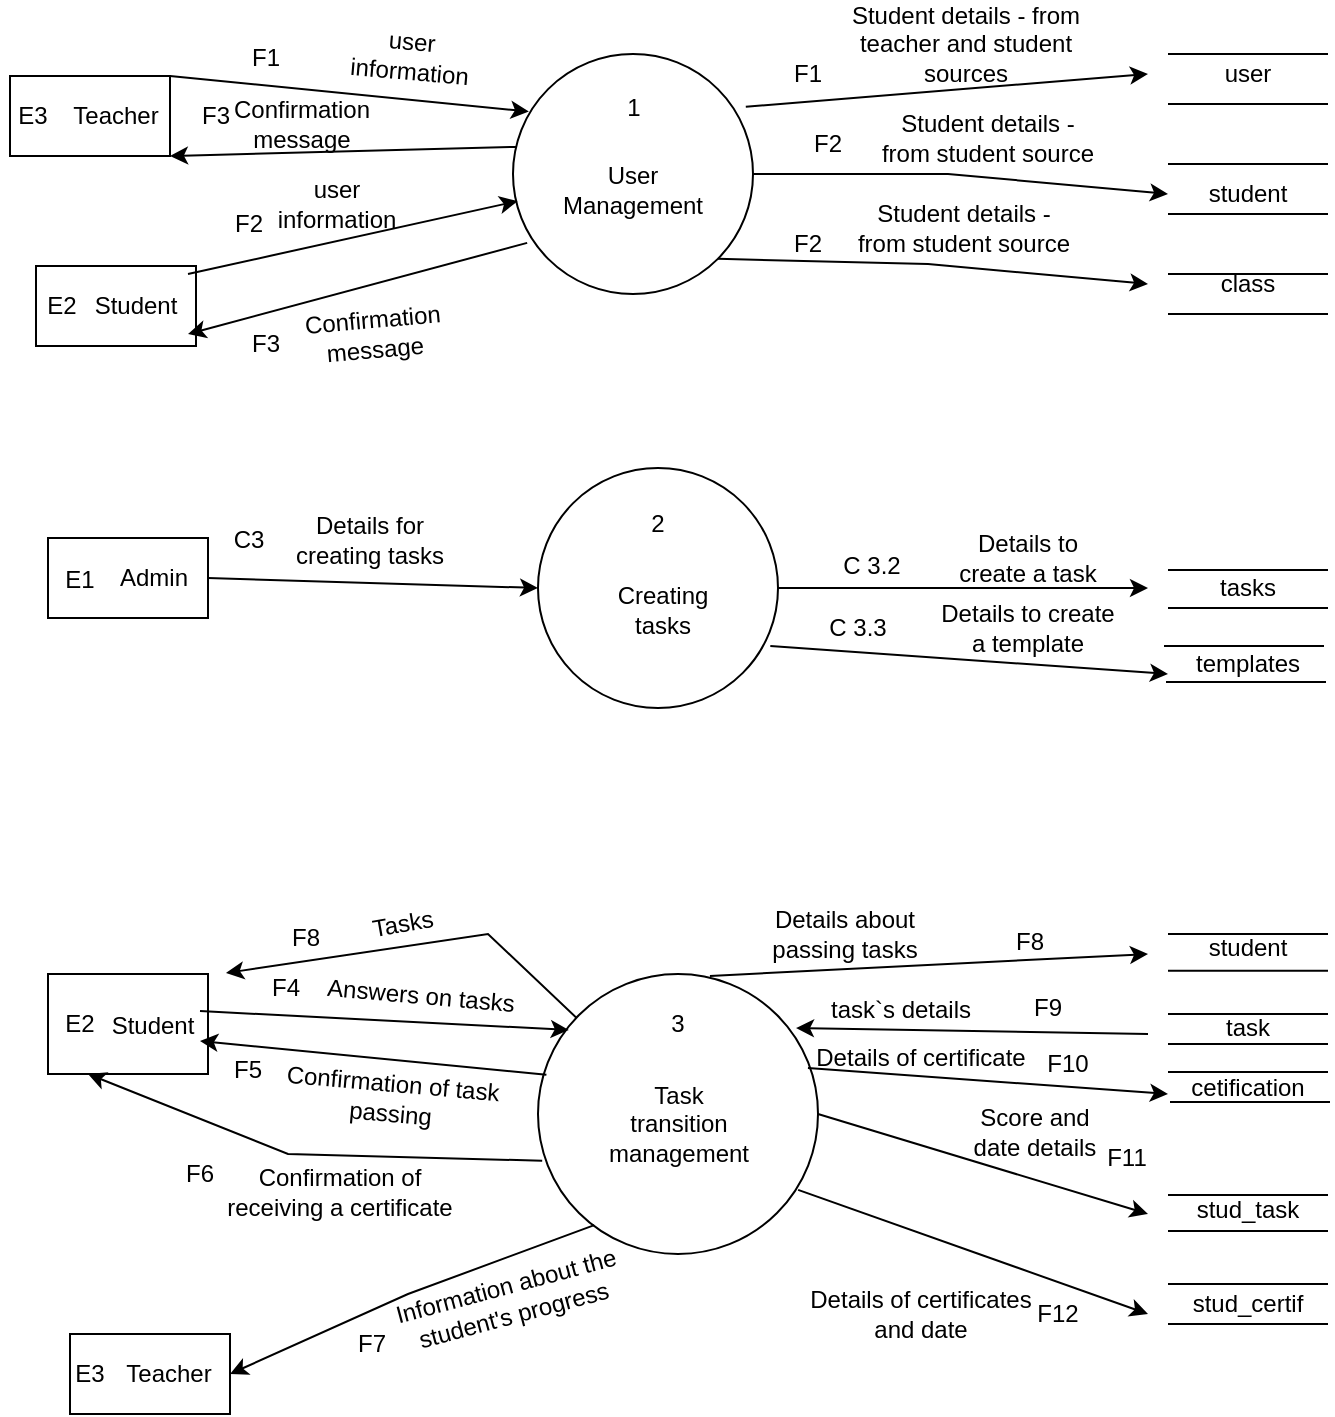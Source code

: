 <mxfile version="20.6.1" type="device"><diagram id="iu-UU2fmDY8eRV1rPa_K" name="Page-1"><mxGraphModel dx="1662" dy="865" grid="1" gridSize="10" guides="1" tooltips="1" connect="1" arrows="1" fold="1" page="1" pageScale="1" pageWidth="850" pageHeight="1100" math="0" shadow="0"><root><mxCell id="0"/><mxCell id="1" parent="0"/><mxCell id="iR3tr9O7Zeu7T0mtwQt9-1" value="" style="ellipse;whiteSpace=wrap;html=1;aspect=fixed;" parent="1" vertex="1"><mxGeometry x="352.5" y="40" width="120" height="120" as="geometry"/></mxCell><mxCell id="iR3tr9O7Zeu7T0mtwQt9-2" value="User Management" style="text;html=1;strokeColor=none;fillColor=none;align=center;verticalAlign=middle;whiteSpace=wrap;rounded=0;" parent="1" vertex="1"><mxGeometry x="375" y="80" width="75" height="55" as="geometry"/></mxCell><mxCell id="iR3tr9O7Zeu7T0mtwQt9-3" value="1" style="text;html=1;strokeColor=none;fillColor=none;align=center;verticalAlign=middle;whiteSpace=wrap;rounded=0;" parent="1" vertex="1"><mxGeometry x="383" y="52" width="60" height="30" as="geometry"/></mxCell><mxCell id="iR3tr9O7Zeu7T0mtwQt9-4" value="" style="endArrow=none;html=1;rounded=0;" parent="1" edge="1"><mxGeometry width="50" height="50" relative="1" as="geometry"><mxPoint x="680" y="65" as="sourcePoint"/><mxPoint x="760" y="65" as="targetPoint"/><Array as="points"/></mxGeometry></mxCell><mxCell id="iR3tr9O7Zeu7T0mtwQt9-5" value="" style="endArrow=none;html=1;rounded=0;" parent="1" edge="1"><mxGeometry width="50" height="50" relative="1" as="geometry"><mxPoint x="680" y="40" as="sourcePoint"/><mxPoint x="760" y="40" as="targetPoint"/><Array as="points"><mxPoint x="760" y="40"/></Array></mxGeometry></mxCell><mxCell id="iR3tr9O7Zeu7T0mtwQt9-6" value="user" style="text;html=1;strokeColor=none;fillColor=none;align=center;verticalAlign=middle;whiteSpace=wrap;rounded=0;" parent="1" vertex="1"><mxGeometry x="690" y="35" width="60" height="30" as="geometry"/></mxCell><mxCell id="iR3tr9O7Zeu7T0mtwQt9-7" value="" style="endArrow=none;html=1;rounded=0;" parent="1" edge="1"><mxGeometry width="50" height="50" relative="1" as="geometry"><mxPoint x="680" y="95" as="sourcePoint"/><mxPoint x="760" y="95" as="targetPoint"/></mxGeometry></mxCell><mxCell id="iR3tr9O7Zeu7T0mtwQt9-8" value="" style="endArrow=none;html=1;rounded=0;" parent="1" edge="1"><mxGeometry width="50" height="50" relative="1" as="geometry"><mxPoint x="680" y="120" as="sourcePoint"/><mxPoint x="760" y="120" as="targetPoint"/></mxGeometry></mxCell><mxCell id="iR3tr9O7Zeu7T0mtwQt9-9" value="student" style="text;html=1;strokeColor=none;fillColor=none;align=center;verticalAlign=middle;whiteSpace=wrap;rounded=0;" parent="1" vertex="1"><mxGeometry x="690" y="95" width="60" height="30" as="geometry"/></mxCell><mxCell id="iR3tr9O7Zeu7T0mtwQt9-10" value="" style="endArrow=none;html=1;rounded=0;" parent="1" edge="1"><mxGeometry width="50" height="50" relative="1" as="geometry"><mxPoint x="680" y="150" as="sourcePoint"/><mxPoint x="760" y="150" as="targetPoint"/><Array as="points"/></mxGeometry></mxCell><mxCell id="iR3tr9O7Zeu7T0mtwQt9-11" value="" style="endArrow=none;html=1;rounded=0;" parent="1" edge="1"><mxGeometry width="50" height="50" relative="1" as="geometry"><mxPoint x="680" y="170" as="sourcePoint"/><mxPoint x="760" y="170" as="targetPoint"/></mxGeometry></mxCell><mxCell id="iR3tr9O7Zeu7T0mtwQt9-12" value="class" style="text;html=1;strokeColor=none;fillColor=none;align=center;verticalAlign=middle;whiteSpace=wrap;rounded=0;" parent="1" vertex="1"><mxGeometry x="690" y="140" width="60" height="30" as="geometry"/></mxCell><mxCell id="iR3tr9O7Zeu7T0mtwQt9-13" value="" style="endArrow=classic;html=1;rounded=0;exitX=0.97;exitY=0.22;exitDx=0;exitDy=0;exitPerimeter=0;" parent="1" source="iR3tr9O7Zeu7T0mtwQt9-1" edge="1"><mxGeometry width="50" height="50" relative="1" as="geometry"><mxPoint x="500" y="75" as="sourcePoint"/><mxPoint x="670" y="50" as="targetPoint"/></mxGeometry></mxCell><mxCell id="iR3tr9O7Zeu7T0mtwQt9-17" value="Student details - from teacher and student sources" style="text;html=1;strokeColor=none;fillColor=none;align=center;verticalAlign=middle;whiteSpace=wrap;rounded=0;" parent="1" vertex="1"><mxGeometry x="519" y="20" width="120" height="30" as="geometry"/></mxCell><mxCell id="iR3tr9O7Zeu7T0mtwQt9-18" value="F1" style="text;html=1;strokeColor=none;fillColor=none;align=center;verticalAlign=middle;whiteSpace=wrap;rounded=0;" parent="1" vertex="1"><mxGeometry x="470" y="35" width="60" height="30" as="geometry"/></mxCell><mxCell id="iR3tr9O7Zeu7T0mtwQt9-19" value="" style="endArrow=classic;html=1;rounded=0;exitX=1;exitY=0.5;exitDx=0;exitDy=0;" parent="1" source="iR3tr9O7Zeu7T0mtwQt9-1" edge="1"><mxGeometry width="50" height="50" relative="1" as="geometry"><mxPoint x="477.6" y="67.6" as="sourcePoint"/><mxPoint x="680" y="110" as="targetPoint"/><Array as="points"><mxPoint x="570" y="100"/></Array></mxGeometry></mxCell><mxCell id="iR3tr9O7Zeu7T0mtwQt9-20" value="Student details - from student source" style="text;html=1;strokeColor=none;fillColor=none;align=center;verticalAlign=middle;whiteSpace=wrap;rounded=0;" parent="1" vertex="1"><mxGeometry x="535" y="67" width="110" height="30" as="geometry"/></mxCell><mxCell id="iR3tr9O7Zeu7T0mtwQt9-21" value="" style="endArrow=classic;html=1;rounded=0;exitX=1;exitY=1;exitDx=0;exitDy=0;" parent="1" source="iR3tr9O7Zeu7T0mtwQt9-1" edge="1"><mxGeometry width="50" height="50" relative="1" as="geometry"><mxPoint x="460" y="125" as="sourcePoint"/><mxPoint x="670" y="155" as="targetPoint"/><Array as="points"><mxPoint x="560" y="145"/></Array></mxGeometry></mxCell><mxCell id="iR3tr9O7Zeu7T0mtwQt9-22" value="Student details - from student source" style="text;html=1;strokeColor=none;fillColor=none;align=center;verticalAlign=middle;whiteSpace=wrap;rounded=0;" parent="1" vertex="1"><mxGeometry x="523" y="112" width="110" height="30" as="geometry"/></mxCell><mxCell id="iR3tr9O7Zeu7T0mtwQt9-23" value="F2" style="text;html=1;strokeColor=none;fillColor=none;align=center;verticalAlign=middle;whiteSpace=wrap;rounded=0;" parent="1" vertex="1"><mxGeometry x="480" y="70" width="60" height="30" as="geometry"/></mxCell><mxCell id="iR3tr9O7Zeu7T0mtwQt9-24" value="F2" style="text;html=1;strokeColor=none;fillColor=none;align=center;verticalAlign=middle;whiteSpace=wrap;rounded=0;" parent="1" vertex="1"><mxGeometry x="470" y="120" width="60" height="30" as="geometry"/></mxCell><mxCell id="iR3tr9O7Zeu7T0mtwQt9-25" value="" style="rounded=0;whiteSpace=wrap;html=1;" parent="1" vertex="1"><mxGeometry x="101" y="51" width="80" height="40" as="geometry"/></mxCell><mxCell id="iR3tr9O7Zeu7T0mtwQt9-26" value="Teacher" style="text;html=1;strokeColor=none;fillColor=none;align=center;verticalAlign=middle;whiteSpace=wrap;rounded=0;" parent="1" vertex="1"><mxGeometry x="124" y="56" width="60" height="30" as="geometry"/></mxCell><mxCell id="iR3tr9O7Zeu7T0mtwQt9-27" value="E3" style="text;html=1;strokeColor=none;fillColor=none;align=center;verticalAlign=middle;whiteSpace=wrap;rounded=0;" parent="1" vertex="1"><mxGeometry x="96" y="56" width="33" height="30" as="geometry"/></mxCell><mxCell id="iR3tr9O7Zeu7T0mtwQt9-28" value="" style="rounded=0;whiteSpace=wrap;html=1;" parent="1" vertex="1"><mxGeometry x="114" y="146" width="80" height="40" as="geometry"/></mxCell><mxCell id="iR3tr9O7Zeu7T0mtwQt9-29" value="Student" style="text;html=1;strokeColor=none;fillColor=none;align=center;verticalAlign=middle;whiteSpace=wrap;rounded=0;" parent="1" vertex="1"><mxGeometry x="144" y="151" width="40" height="30" as="geometry"/></mxCell><mxCell id="iR3tr9O7Zeu7T0mtwQt9-30" value="E2" style="text;html=1;strokeColor=none;fillColor=none;align=center;verticalAlign=middle;whiteSpace=wrap;rounded=0;" parent="1" vertex="1"><mxGeometry x="110" y="151" width="34" height="30" as="geometry"/></mxCell><mxCell id="iR3tr9O7Zeu7T0mtwQt9-31" value="" style="endArrow=classic;html=1;rounded=0;exitX=1;exitY=0;exitDx=0;exitDy=0;entryX=0.066;entryY=0.24;entryDx=0;entryDy=0;entryPerimeter=0;" parent="1" source="iR3tr9O7Zeu7T0mtwQt9-25" target="iR3tr9O7Zeu7T0mtwQt9-1" edge="1"><mxGeometry width="50" height="50" relative="1" as="geometry"><mxPoint x="220" y="75" as="sourcePoint"/><mxPoint x="270" y="25" as="targetPoint"/></mxGeometry></mxCell><mxCell id="iR3tr9O7Zeu7T0mtwQt9-32" value="user information" style="text;html=1;strokeColor=none;fillColor=none;align=center;verticalAlign=middle;whiteSpace=wrap;rounded=0;rotation=5;" parent="1" vertex="1"><mxGeometry x="260" y="26" width="82.5" height="30" as="geometry"/></mxCell><mxCell id="iR3tr9O7Zeu7T0mtwQt9-33" value="user information" style="text;html=1;strokeColor=none;fillColor=none;align=center;verticalAlign=middle;whiteSpace=wrap;rounded=0;" parent="1" vertex="1"><mxGeometry x="223.63" y="100" width="81.25" height="30" as="geometry"/></mxCell><mxCell id="iR3tr9O7Zeu7T0mtwQt9-34" value="" style="endArrow=classic;html=1;rounded=0;entryX=0.019;entryY=0.613;entryDx=0;entryDy=0;entryPerimeter=0;" parent="1" target="iR3tr9O7Zeu7T0mtwQt9-1" edge="1"><mxGeometry width="50" height="50" relative="1" as="geometry"><mxPoint x="190" y="150" as="sourcePoint"/><mxPoint x="290" y="125" as="targetPoint"/></mxGeometry></mxCell><mxCell id="iR3tr9O7Zeu7T0mtwQt9-35" value="" style="endArrow=classic;html=1;rounded=0;exitX=0.059;exitY=0.787;exitDx=0;exitDy=0;exitPerimeter=0;" parent="1" source="iR3tr9O7Zeu7T0mtwQt9-1" edge="1"><mxGeometry width="50" height="50" relative="1" as="geometry"><mxPoint x="220" y="180" as="sourcePoint"/><mxPoint x="190" y="180" as="targetPoint"/></mxGeometry></mxCell><mxCell id="iR3tr9O7Zeu7T0mtwQt9-36" value="Confirmation message" style="text;html=1;strokeColor=none;fillColor=none;align=center;verticalAlign=middle;whiteSpace=wrap;rounded=0;rotation=-5;" parent="1" vertex="1"><mxGeometry x="243" y="165" width="80" height="30" as="geometry"/></mxCell><mxCell id="iR3tr9O7Zeu7T0mtwQt9-38" value="F2" style="text;html=1;strokeColor=none;fillColor=none;align=center;verticalAlign=middle;whiteSpace=wrap;rounded=0;" parent="1" vertex="1"><mxGeometry x="205.5" y="110" width="28.75" height="30" as="geometry"/></mxCell><mxCell id="iR3tr9O7Zeu7T0mtwQt9-39" value="F1" style="text;html=1;strokeColor=none;fillColor=none;align=center;verticalAlign=middle;whiteSpace=wrap;rounded=0;" parent="1" vertex="1"><mxGeometry x="199" y="27" width="60" height="30" as="geometry"/></mxCell><mxCell id="iR3tr9O7Zeu7T0mtwQt9-40" value="F3" style="text;html=1;strokeColor=none;fillColor=none;align=center;verticalAlign=middle;whiteSpace=wrap;rounded=0;" parent="1" vertex="1"><mxGeometry x="215" y="170" width="28" height="30" as="geometry"/></mxCell><mxCell id="iR3tr9O7Zeu7T0mtwQt9-41" value="" style="endArrow=classic;html=1;rounded=0;entryX=1;entryY=1;entryDx=0;entryDy=0;exitX=0.013;exitY=0.387;exitDx=0;exitDy=0;exitPerimeter=0;" parent="1" source="iR3tr9O7Zeu7T0mtwQt9-1" target="iR3tr9O7Zeu7T0mtwQt9-25" edge="1"><mxGeometry width="50" height="50" relative="1" as="geometry"><mxPoint x="281.25" y="270" as="sourcePoint"/><mxPoint x="331.25" y="220" as="targetPoint"/></mxGeometry></mxCell><mxCell id="iR3tr9O7Zeu7T0mtwQt9-42" value="Confirmation message" style="text;html=1;strokeColor=none;fillColor=none;align=center;verticalAlign=middle;whiteSpace=wrap;rounded=0;rotation=0;" parent="1" vertex="1"><mxGeometry x="212" y="60" width="70" height="30" as="geometry"/></mxCell><mxCell id="iR3tr9O7Zeu7T0mtwQt9-43" value="F3" style="text;html=1;strokeColor=none;fillColor=none;align=center;verticalAlign=middle;whiteSpace=wrap;rounded=0;" parent="1" vertex="1"><mxGeometry x="174.25" y="56" width="60" height="30" as="geometry"/></mxCell><mxCell id="iR3tr9O7Zeu7T0mtwQt9-44" value="" style="ellipse;whiteSpace=wrap;html=1;aspect=fixed;" parent="1" vertex="1"><mxGeometry x="365" y="247" width="120" height="120" as="geometry"/></mxCell><mxCell id="iR3tr9O7Zeu7T0mtwQt9-45" value="2" style="text;html=1;strokeColor=none;fillColor=none;align=center;verticalAlign=middle;whiteSpace=wrap;rounded=0;" parent="1" vertex="1"><mxGeometry x="394.5" y="260" width="60" height="30" as="geometry"/></mxCell><mxCell id="iR3tr9O7Zeu7T0mtwQt9-46" value="Creating tasks" style="text;html=1;strokeColor=none;fillColor=none;align=center;verticalAlign=middle;whiteSpace=wrap;rounded=0;" parent="1" vertex="1"><mxGeometry x="390" y="290" width="75" height="55" as="geometry"/></mxCell><mxCell id="iR3tr9O7Zeu7T0mtwQt9-49" value="" style="endArrow=none;html=1;rounded=0;" parent="1" edge="1"><mxGeometry width="50" height="50" relative="1" as="geometry"><mxPoint x="680" y="298" as="sourcePoint"/><mxPoint x="760" y="298" as="targetPoint"/></mxGeometry></mxCell><mxCell id="iR3tr9O7Zeu7T0mtwQt9-50" value="" style="endArrow=none;html=1;rounded=0;" parent="1" edge="1"><mxGeometry width="50" height="50" relative="1" as="geometry"><mxPoint x="680" y="317" as="sourcePoint"/><mxPoint x="760" y="317" as="targetPoint"/></mxGeometry></mxCell><mxCell id="iR3tr9O7Zeu7T0mtwQt9-51" value="" style="endArrow=none;html=1;rounded=0;" parent="1" edge="1"><mxGeometry width="50" height="50" relative="1" as="geometry"><mxPoint x="678" y="336" as="sourcePoint"/><mxPoint x="758" y="336" as="targetPoint"/></mxGeometry></mxCell><mxCell id="iR3tr9O7Zeu7T0mtwQt9-52" value="" style="endArrow=none;html=1;rounded=0;" parent="1" edge="1"><mxGeometry width="50" height="50" relative="1" as="geometry"><mxPoint x="679" y="354" as="sourcePoint"/><mxPoint x="759" y="354" as="targetPoint"/></mxGeometry></mxCell><mxCell id="iR3tr9O7Zeu7T0mtwQt9-54" value="tasks" style="text;html=1;strokeColor=none;fillColor=none;align=center;verticalAlign=middle;whiteSpace=wrap;rounded=0;" parent="1" vertex="1"><mxGeometry x="690" y="292" width="60" height="30" as="geometry"/></mxCell><mxCell id="iR3tr9O7Zeu7T0mtwQt9-55" value="templates" style="text;html=1;strokeColor=none;fillColor=none;align=center;verticalAlign=middle;whiteSpace=wrap;rounded=0;" parent="1" vertex="1"><mxGeometry x="690" y="330" width="60" height="30" as="geometry"/></mxCell><mxCell id="iR3tr9O7Zeu7T0mtwQt9-57" value="" style="rounded=0;whiteSpace=wrap;html=1;" parent="1" vertex="1"><mxGeometry x="120" y="282" width="80" height="40" as="geometry"/></mxCell><mxCell id="iR3tr9O7Zeu7T0mtwQt9-58" value="Admin" style="text;html=1;strokeColor=none;fillColor=none;align=center;verticalAlign=middle;whiteSpace=wrap;rounded=0;" parent="1" vertex="1"><mxGeometry x="143" y="287" width="60" height="30" as="geometry"/></mxCell><mxCell id="iR3tr9O7Zeu7T0mtwQt9-59" value="" style="endArrow=classic;html=1;rounded=0;entryX=0;entryY=0.5;entryDx=0;entryDy=0;exitX=1;exitY=0.5;exitDx=0;exitDy=0;" parent="1" source="iR3tr9O7Zeu7T0mtwQt9-57" target="iR3tr9O7Zeu7T0mtwQt9-44" edge="1"><mxGeometry width="50" height="50" relative="1" as="geometry"><mxPoint x="220" y="332" as="sourcePoint"/><mxPoint x="270" y="282" as="targetPoint"/></mxGeometry></mxCell><mxCell id="iR3tr9O7Zeu7T0mtwQt9-60" value="Details for creating tasks" style="text;html=1;strokeColor=none;fillColor=none;align=center;verticalAlign=middle;whiteSpace=wrap;rounded=0;" parent="1" vertex="1"><mxGeometry x="231.25" y="268" width="100" height="30" as="geometry"/></mxCell><mxCell id="iR3tr9O7Zeu7T0mtwQt9-61" value="C3" style="text;html=1;strokeColor=none;fillColor=none;align=center;verticalAlign=middle;whiteSpace=wrap;rounded=0;" parent="1" vertex="1"><mxGeometry x="205.5" y="268" width="28.75" height="30" as="geometry"/></mxCell><mxCell id="iR3tr9O7Zeu7T0mtwQt9-63" value="" style="endArrow=classic;html=1;rounded=0;exitX=1;exitY=0.5;exitDx=0;exitDy=0;" parent="1" source="iR3tr9O7Zeu7T0mtwQt9-44" edge="1"><mxGeometry width="50" height="50" relative="1" as="geometry"><mxPoint x="530" y="353" as="sourcePoint"/><mxPoint x="670" y="307" as="targetPoint"/></mxGeometry></mxCell><mxCell id="iR3tr9O7Zeu7T0mtwQt9-64" value="" style="endArrow=classic;html=1;rounded=0;exitX=0.968;exitY=0.742;exitDx=0;exitDy=0;exitPerimeter=0;" parent="1" source="iR3tr9O7Zeu7T0mtwQt9-44" edge="1"><mxGeometry width="50" height="50" relative="1" as="geometry"><mxPoint x="520" y="395" as="sourcePoint"/><mxPoint x="680" y="350" as="targetPoint"/></mxGeometry></mxCell><mxCell id="iR3tr9O7Zeu7T0mtwQt9-67" value="Details to create a task" style="text;html=1;strokeColor=none;fillColor=none;align=center;verticalAlign=middle;whiteSpace=wrap;rounded=0;" parent="1" vertex="1"><mxGeometry x="570" y="277" width="80" height="30" as="geometry"/></mxCell><mxCell id="iR3tr9O7Zeu7T0mtwQt9-68" value="Details to create a template" style="text;html=1;strokeColor=none;fillColor=none;align=center;verticalAlign=middle;whiteSpace=wrap;rounded=0;" parent="1" vertex="1"><mxGeometry x="565" y="312" width="90" height="30" as="geometry"/></mxCell><mxCell id="iR3tr9O7Zeu7T0mtwQt9-69" value="C 3.2" style="text;html=1;strokeColor=none;fillColor=none;align=center;verticalAlign=middle;whiteSpace=wrap;rounded=0;" parent="1" vertex="1"><mxGeometry x="502" y="281" width="60" height="30" as="geometry"/></mxCell><mxCell id="iR3tr9O7Zeu7T0mtwQt9-70" value="C 3.3" style="text;html=1;strokeColor=none;fillColor=none;align=center;verticalAlign=middle;whiteSpace=wrap;rounded=0;" parent="1" vertex="1"><mxGeometry x="505" y="312" width="40" height="30" as="geometry"/></mxCell><mxCell id="iR3tr9O7Zeu7T0mtwQt9-71" value="" style="ellipse;whiteSpace=wrap;html=1;aspect=fixed;" parent="1" vertex="1"><mxGeometry x="365" y="500" width="140" height="140" as="geometry"/></mxCell><mxCell id="iR3tr9O7Zeu7T0mtwQt9-72" value="3" style="text;html=1;strokeColor=none;fillColor=none;align=center;verticalAlign=middle;whiteSpace=wrap;rounded=0;" parent="1" vertex="1"><mxGeometry x="405" y="510" width="60" height="30" as="geometry"/></mxCell><mxCell id="iR3tr9O7Zeu7T0mtwQt9-73" value="Task transition management" style="text;html=1;strokeColor=none;fillColor=none;align=center;verticalAlign=middle;whiteSpace=wrap;rounded=0;" parent="1" vertex="1"><mxGeometry x="397.5" y="547.5" width="75" height="55" as="geometry"/></mxCell><mxCell id="iR3tr9O7Zeu7T0mtwQt9-75" value="" style="rounded=0;whiteSpace=wrap;html=1;" parent="1" vertex="1"><mxGeometry x="120" y="500" width="80" height="50" as="geometry"/></mxCell><mxCell id="iR3tr9O7Zeu7T0mtwQt9-76" value="E1" style="text;html=1;strokeColor=none;fillColor=none;align=center;verticalAlign=middle;whiteSpace=wrap;rounded=0;" parent="1" vertex="1"><mxGeometry x="106" y="288" width="60" height="30" as="geometry"/></mxCell><mxCell id="iR3tr9O7Zeu7T0mtwQt9-77" value="Student" style="text;html=1;strokeColor=none;fillColor=none;align=center;verticalAlign=middle;whiteSpace=wrap;rounded=0;" parent="1" vertex="1"><mxGeometry x="149" y="511" width="47" height="30" as="geometry"/></mxCell><mxCell id="iR3tr9O7Zeu7T0mtwQt9-78" value="E2" style="text;html=1;strokeColor=none;fillColor=none;align=center;verticalAlign=middle;whiteSpace=wrap;rounded=0;" parent="1" vertex="1"><mxGeometry x="106" y="510" width="60" height="30" as="geometry"/></mxCell><mxCell id="iR3tr9O7Zeu7T0mtwQt9-80" value="" style="rounded=0;whiteSpace=wrap;html=1;" parent="1" vertex="1"><mxGeometry x="131" y="680" width="80" height="40" as="geometry"/></mxCell><mxCell id="iR3tr9O7Zeu7T0mtwQt9-81" value="Teacher" style="text;html=1;strokeColor=none;fillColor=none;align=center;verticalAlign=middle;whiteSpace=wrap;rounded=0;" parent="1" vertex="1"><mxGeometry x="157" y="685" width="47" height="30" as="geometry"/></mxCell><mxCell id="iR3tr9O7Zeu7T0mtwQt9-82" value="E3" style="text;html=1;strokeColor=none;fillColor=none;align=center;verticalAlign=middle;whiteSpace=wrap;rounded=0;" parent="1" vertex="1"><mxGeometry x="124" y="685" width="34" height="30" as="geometry"/></mxCell><mxCell id="iR3tr9O7Zeu7T0mtwQt9-83" value="" style="endArrow=classic;html=1;rounded=0;exitX=1;exitY=0.25;exitDx=0;exitDy=0;entryX=0.11;entryY=0.2;entryDx=0;entryDy=0;entryPerimeter=0;" parent="1" source="iR3tr9O7Zeu7T0mtwQt9-77" target="iR3tr9O7Zeu7T0mtwQt9-71" edge="1"><mxGeometry width="50" height="50" relative="1" as="geometry"><mxPoint x="252" y="530" as="sourcePoint"/><mxPoint x="302" y="480" as="targetPoint"/></mxGeometry></mxCell><mxCell id="iR3tr9O7Zeu7T0mtwQt9-84" value="Answers on tasks" style="text;html=1;strokeColor=none;fillColor=none;align=center;verticalAlign=middle;whiteSpace=wrap;rounded=0;rotation=5;" parent="1" vertex="1"><mxGeometry x="258.05" y="496.39" width="97" height="30" as="geometry"/></mxCell><mxCell id="iR3tr9O7Zeu7T0mtwQt9-85" value="" style="endArrow=classic;html=1;rounded=0;entryX=1;entryY=0.75;entryDx=0;entryDy=0;exitX=0.03;exitY=0.36;exitDx=0;exitDy=0;exitPerimeter=0;" parent="1" source="iR3tr9O7Zeu7T0mtwQt9-71" target="iR3tr9O7Zeu7T0mtwQt9-77" edge="1"><mxGeometry width="50" height="50" relative="1" as="geometry"><mxPoint x="250" y="625" as="sourcePoint"/><mxPoint x="300" y="575" as="targetPoint"/></mxGeometry></mxCell><mxCell id="iR3tr9O7Zeu7T0mtwQt9-86" value="Confirmation of task passing" style="text;html=1;strokeColor=none;fillColor=none;align=center;verticalAlign=middle;whiteSpace=wrap;rounded=0;rotation=5;" parent="1" vertex="1"><mxGeometry x="232.37" y="547" width="119.75" height="30" as="geometry"/></mxCell><mxCell id="iR3tr9O7Zeu7T0mtwQt9-87" value="" style="endArrow=classic;html=1;rounded=0;entryX=0.25;entryY=1;entryDx=0;entryDy=0;exitX=0.015;exitY=0.667;exitDx=0;exitDy=0;exitPerimeter=0;" parent="1" source="iR3tr9O7Zeu7T0mtwQt9-71" target="iR3tr9O7Zeu7T0mtwQt9-75" edge="1"><mxGeometry width="50" height="50" relative="1" as="geometry"><mxPoint x="276.25" y="640" as="sourcePoint"/><mxPoint x="326.25" y="590" as="targetPoint"/><Array as="points"><mxPoint x="240" y="590"/></Array></mxGeometry></mxCell><mxCell id="iR3tr9O7Zeu7T0mtwQt9-88" value="Confirmation of receiving a certificate" style="text;html=1;strokeColor=none;fillColor=none;align=center;verticalAlign=middle;whiteSpace=wrap;rounded=0;rotation=0;" parent="1" vertex="1"><mxGeometry x="206.76" y="594" width="118.24" height="30" as="geometry"/></mxCell><mxCell id="iR3tr9O7Zeu7T0mtwQt9-90" value="" style="endArrow=classic;html=1;rounded=0;entryX=1;entryY=0.5;entryDx=0;entryDy=0;exitX=0.201;exitY=0.897;exitDx=0;exitDy=0;exitPerimeter=0;" parent="1" source="iR3tr9O7Zeu7T0mtwQt9-71" target="iR3tr9O7Zeu7T0mtwQt9-80" edge="1"><mxGeometry width="50" height="50" relative="1" as="geometry"><mxPoint x="302.5" y="735" as="sourcePoint"/><mxPoint x="352.5" y="685" as="targetPoint"/><Array as="points"><mxPoint x="300" y="660"/></Array></mxGeometry></mxCell><mxCell id="iR3tr9O7Zeu7T0mtwQt9-91" value="Information about the student's progress" style="text;html=1;strokeColor=none;fillColor=none;align=center;verticalAlign=middle;whiteSpace=wrap;rounded=0;rotation=-15;" parent="1" vertex="1"><mxGeometry x="292.29" y="648.38" width="117.5" height="30" as="geometry"/></mxCell><mxCell id="iR3tr9O7Zeu7T0mtwQt9-92" value="F4" style="text;html=1;strokeColor=none;fillColor=none;align=center;verticalAlign=middle;whiteSpace=wrap;rounded=0;" parent="1" vertex="1"><mxGeometry x="209" y="492" width="60" height="30" as="geometry"/></mxCell><mxCell id="iR3tr9O7Zeu7T0mtwQt9-93" value="F5" style="text;html=1;strokeColor=none;fillColor=none;align=center;verticalAlign=middle;whiteSpace=wrap;rounded=0;" parent="1" vertex="1"><mxGeometry x="205.5" y="533" width="27.5" height="30" as="geometry"/></mxCell><mxCell id="iR3tr9O7Zeu7T0mtwQt9-94" value="F6" style="text;html=1;strokeColor=none;fillColor=none;align=center;verticalAlign=middle;whiteSpace=wrap;rounded=0;" parent="1" vertex="1"><mxGeometry x="166" y="585" width="60" height="30" as="geometry"/></mxCell><mxCell id="iR3tr9O7Zeu7T0mtwQt9-95" value="F7" style="text;html=1;strokeColor=none;fillColor=none;align=center;verticalAlign=middle;whiteSpace=wrap;rounded=0;" parent="1" vertex="1"><mxGeometry x="252" y="670" width="60" height="30" as="geometry"/></mxCell><mxCell id="iR3tr9O7Zeu7T0mtwQt9-96" value="" style="endArrow=none;html=1;rounded=0;" parent="1" edge="1"><mxGeometry width="50" height="50" relative="1" as="geometry"><mxPoint x="680" y="498.39" as="sourcePoint"/><mxPoint x="760" y="498.39" as="targetPoint"/></mxGeometry></mxCell><mxCell id="iR3tr9O7Zeu7T0mtwQt9-97" value="" style="endArrow=none;html=1;rounded=0;" parent="1" edge="1"><mxGeometry width="50" height="50" relative="1" as="geometry"><mxPoint x="680" y="480" as="sourcePoint"/><mxPoint x="760" y="480" as="targetPoint"/></mxGeometry></mxCell><mxCell id="iR3tr9O7Zeu7T0mtwQt9-98" value="" style="endArrow=none;html=1;rounded=0;" parent="1" edge="1"><mxGeometry width="50" height="50" relative="1" as="geometry"><mxPoint x="680" y="520.0" as="sourcePoint"/><mxPoint x="760" y="520.0" as="targetPoint"/></mxGeometry></mxCell><mxCell id="iR3tr9O7Zeu7T0mtwQt9-99" value="" style="endArrow=none;html=1;rounded=0;" parent="1" edge="1"><mxGeometry width="50" height="50" relative="1" as="geometry"><mxPoint x="680" y="535.0" as="sourcePoint"/><mxPoint x="760" y="535.0" as="targetPoint"/></mxGeometry></mxCell><mxCell id="iR3tr9O7Zeu7T0mtwQt9-100" value="" style="endArrow=none;html=1;rounded=0;" parent="1" edge="1"><mxGeometry width="50" height="50" relative="1" as="geometry"><mxPoint x="680" y="549" as="sourcePoint"/><mxPoint x="760" y="549" as="targetPoint"/></mxGeometry></mxCell><mxCell id="iR3tr9O7Zeu7T0mtwQt9-101" value="" style="endArrow=none;html=1;rounded=0;" parent="1" edge="1"><mxGeometry width="50" height="50" relative="1" as="geometry"><mxPoint x="681" y="564" as="sourcePoint"/><mxPoint x="761" y="564" as="targetPoint"/></mxGeometry></mxCell><mxCell id="iR3tr9O7Zeu7T0mtwQt9-102" value="student" style="text;html=1;strokeColor=none;fillColor=none;align=center;verticalAlign=middle;whiteSpace=wrap;rounded=0;" parent="1" vertex="1"><mxGeometry x="690" y="472" width="60" height="30" as="geometry"/></mxCell><mxCell id="iR3tr9O7Zeu7T0mtwQt9-103" value="task" style="text;html=1;strokeColor=none;fillColor=none;align=center;verticalAlign=middle;whiteSpace=wrap;rounded=0;" parent="1" vertex="1"><mxGeometry x="690" y="512" width="60" height="30" as="geometry"/></mxCell><mxCell id="iR3tr9O7Zeu7T0mtwQt9-104" value="cetification" style="text;html=1;strokeColor=none;fillColor=none;align=center;verticalAlign=middle;whiteSpace=wrap;rounded=0;" parent="1" vertex="1"><mxGeometry x="690" y="542" width="60" height="30" as="geometry"/></mxCell><mxCell id="iR3tr9O7Zeu7T0mtwQt9-105" value="" style="endArrow=none;html=1;rounded=0;" parent="1" edge="1"><mxGeometry width="50" height="50" relative="1" as="geometry"><mxPoint x="680" y="610.5" as="sourcePoint"/><mxPoint x="760" y="610.5" as="targetPoint"/></mxGeometry></mxCell><mxCell id="iR3tr9O7Zeu7T0mtwQt9-106" value="" style="endArrow=none;html=1;rounded=0;" parent="1" edge="1"><mxGeometry width="50" height="50" relative="1" as="geometry"><mxPoint x="680" y="628.5" as="sourcePoint"/><mxPoint x="760" y="628.5" as="targetPoint"/></mxGeometry></mxCell><mxCell id="iR3tr9O7Zeu7T0mtwQt9-108" value="" style="endArrow=none;html=1;rounded=0;" parent="1" edge="1"><mxGeometry width="50" height="50" relative="1" as="geometry"><mxPoint x="680" y="675" as="sourcePoint"/><mxPoint x="760" y="675" as="targetPoint"/></mxGeometry></mxCell><mxCell id="iR3tr9O7Zeu7T0mtwQt9-109" value="stud_task" style="text;html=1;strokeColor=none;fillColor=none;align=center;verticalAlign=middle;whiteSpace=wrap;rounded=0;" parent="1" vertex="1"><mxGeometry x="690" y="602.5" width="60" height="30" as="geometry"/></mxCell><mxCell id="iR3tr9O7Zeu7T0mtwQt9-112" value="" style="endArrow=none;html=1;rounded=0;" parent="1" edge="1"><mxGeometry width="50" height="50" relative="1" as="geometry"><mxPoint x="680" y="655" as="sourcePoint"/><mxPoint x="760" y="655" as="targetPoint"/></mxGeometry></mxCell><mxCell id="iR3tr9O7Zeu7T0mtwQt9-113" value="stud_certif" style="text;html=1;strokeColor=none;fillColor=none;align=center;verticalAlign=middle;whiteSpace=wrap;rounded=0;" parent="1" vertex="1"><mxGeometry x="690" y="650" width="60" height="30" as="geometry"/></mxCell><mxCell id="iR3tr9O7Zeu7T0mtwQt9-117" value="" style="endArrow=classic;html=1;rounded=0;exitX=0.614;exitY=0.007;exitDx=0;exitDy=0;exitPerimeter=0;" parent="1" source="iR3tr9O7Zeu7T0mtwQt9-71" edge="1"><mxGeometry width="50" height="50" relative="1" as="geometry"><mxPoint x="485" y="502" as="sourcePoint"/><mxPoint x="670" y="490" as="targetPoint"/></mxGeometry></mxCell><mxCell id="iR3tr9O7Zeu7T0mtwQt9-118" value="Details about passing&amp;nbsp;tasks" style="text;html=1;strokeColor=none;fillColor=none;align=center;verticalAlign=middle;whiteSpace=wrap;rounded=0;" parent="1" vertex="1"><mxGeometry x="456" y="465" width="125" height="30" as="geometry"/></mxCell><mxCell id="iR3tr9O7Zeu7T0mtwQt9-119" value="" style="endArrow=classic;html=1;rounded=0;entryX=0;entryY=0;entryDx=0;entryDy=0;" parent="1" target="iR3tr9O7Zeu7T0mtwQt9-122" edge="1"><mxGeometry width="50" height="50" relative="1" as="geometry"><mxPoint x="670" y="530" as="sourcePoint"/><mxPoint x="670" y="530" as="targetPoint"/></mxGeometry></mxCell><mxCell id="iR3tr9O7Zeu7T0mtwQt9-120" value="task`s details" style="text;html=1;strokeColor=none;fillColor=none;align=center;verticalAlign=middle;whiteSpace=wrap;rounded=0;" parent="1" vertex="1"><mxGeometry x="484" y="503" width="125" height="30" as="geometry"/></mxCell><mxCell id="iR3tr9O7Zeu7T0mtwQt9-121" value="" style="endArrow=classic;html=1;rounded=0;exitX=0.964;exitY=0.336;exitDx=0;exitDy=0;exitPerimeter=0;" parent="1" source="iR3tr9O7Zeu7T0mtwQt9-71" edge="1"><mxGeometry width="50" height="50" relative="1" as="geometry"><mxPoint x="501.98" y="536.04" as="sourcePoint"/><mxPoint x="680" y="560" as="targetPoint"/></mxGeometry></mxCell><mxCell id="iR3tr9O7Zeu7T0mtwQt9-122" value="Details of certificate" style="text;html=1;strokeColor=none;fillColor=none;align=center;verticalAlign=middle;whiteSpace=wrap;rounded=0;" parent="1" vertex="1"><mxGeometry x="494" y="527" width="125" height="30" as="geometry"/></mxCell><mxCell id="iR3tr9O7Zeu7T0mtwQt9-123" value="" style="endArrow=classic;html=1;rounded=0;exitX=1;exitY=0.5;exitDx=0;exitDy=0;" parent="1" source="iR3tr9O7Zeu7T0mtwQt9-71" edge="1"><mxGeometry width="50" height="50" relative="1" as="geometry"><mxPoint x="509.96" y="557.04" as="sourcePoint"/><mxPoint x="670" y="620" as="targetPoint"/></mxGeometry></mxCell><mxCell id="iR3tr9O7Zeu7T0mtwQt9-124" value="Score and date details" style="text;html=1;strokeColor=none;fillColor=none;align=center;verticalAlign=middle;whiteSpace=wrap;rounded=0;rotation=0;" parent="1" vertex="1"><mxGeometry x="581" y="564" width="65" height="30" as="geometry"/></mxCell><mxCell id="iR3tr9O7Zeu7T0mtwQt9-126" value="" style="endArrow=classic;html=1;rounded=0;exitX=0.929;exitY=0.771;exitDx=0;exitDy=0;exitPerimeter=0;" parent="1" source="iR3tr9O7Zeu7T0mtwQt9-71" edge="1"><mxGeometry width="50" height="50" relative="1" as="geometry"><mxPoint x="510" y="620" as="sourcePoint"/><mxPoint x="670" y="670" as="targetPoint"/></mxGeometry></mxCell><mxCell id="iR3tr9O7Zeu7T0mtwQt9-127" value="Details of certificates and date" style="text;html=1;strokeColor=none;fillColor=none;align=center;verticalAlign=middle;whiteSpace=wrap;rounded=0;rotation=0;" parent="1" vertex="1"><mxGeometry x="494" y="655" width="125" height="30" as="geometry"/></mxCell><mxCell id="iR3tr9O7Zeu7T0mtwQt9-130" value="F8" style="text;html=1;strokeColor=none;fillColor=none;align=center;verticalAlign=middle;whiteSpace=wrap;rounded=0;" parent="1" vertex="1"><mxGeometry x="581" y="469.39" width="60" height="30" as="geometry"/></mxCell><mxCell id="iR3tr9O7Zeu7T0mtwQt9-131" value="F9" style="text;html=1;strokeColor=none;fillColor=none;align=center;verticalAlign=middle;whiteSpace=wrap;rounded=0;" parent="1" vertex="1"><mxGeometry x="590" y="502" width="60" height="30" as="geometry"/></mxCell><mxCell id="iR3tr9O7Zeu7T0mtwQt9-132" value="F10" style="text;html=1;strokeColor=none;fillColor=none;align=center;verticalAlign=middle;whiteSpace=wrap;rounded=0;" parent="1" vertex="1"><mxGeometry x="600" y="530" width="60" height="30" as="geometry"/></mxCell><mxCell id="iR3tr9O7Zeu7T0mtwQt9-133" value="F11" style="text;html=1;strokeColor=none;fillColor=none;align=center;verticalAlign=middle;whiteSpace=wrap;rounded=0;" parent="1" vertex="1"><mxGeometry x="645" y="577" width="29" height="30" as="geometry"/></mxCell><mxCell id="iR3tr9O7Zeu7T0mtwQt9-134" value="F12" style="text;html=1;strokeColor=none;fillColor=none;align=center;verticalAlign=middle;whiteSpace=wrap;rounded=0;" parent="1" vertex="1"><mxGeometry x="595" y="655" width="60" height="30" as="geometry"/></mxCell><mxCell id="POaslWnutKFpDZM1t5DA-1" value="" style="endArrow=classic;html=1;rounded=0;entryX=0;entryY=0.25;entryDx=0;entryDy=0;" parent="1" source="iR3tr9O7Zeu7T0mtwQt9-71" target="iR3tr9O7Zeu7T0mtwQt9-92" edge="1"><mxGeometry width="50" height="50" relative="1" as="geometry"><mxPoint x="201.75" y="440" as="sourcePoint"/><mxPoint x="366.75" y="445" as="targetPoint"/><Array as="points"><mxPoint x="340" y="480"/></Array></mxGeometry></mxCell><mxCell id="POaslWnutKFpDZM1t5DA-2" value="Tasks" style="text;html=1;strokeColor=none;fillColor=none;align=center;verticalAlign=middle;whiteSpace=wrap;rounded=0;rotation=-10;" parent="1" vertex="1"><mxGeometry x="249" y="460" width="97" height="30" as="geometry"/></mxCell><mxCell id="POaslWnutKFpDZM1t5DA-3" value="F8" style="text;html=1;strokeColor=none;fillColor=none;align=center;verticalAlign=middle;whiteSpace=wrap;rounded=0;" parent="1" vertex="1"><mxGeometry x="219" y="467" width="60" height="30" as="geometry"/></mxCell></root></mxGraphModel></diagram></mxfile>